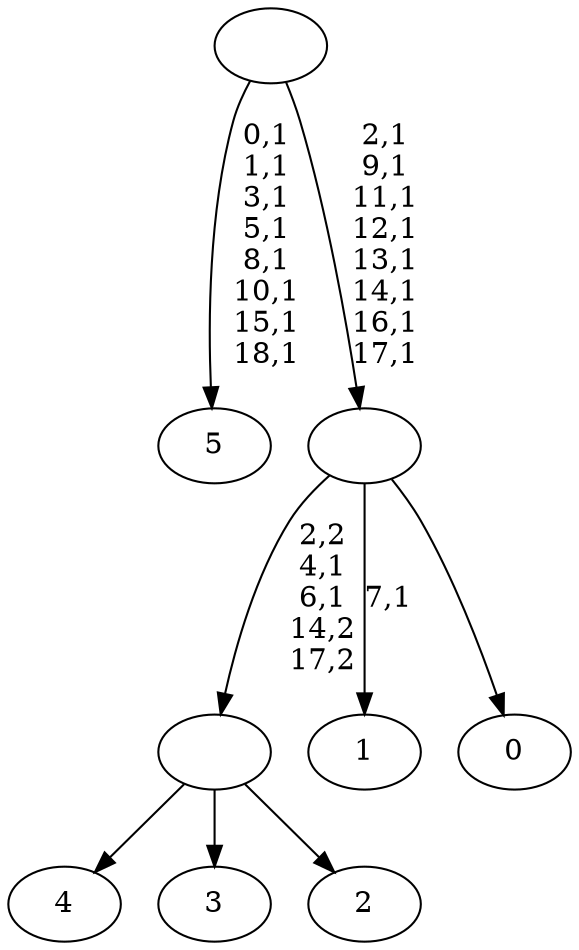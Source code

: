 digraph T {
	25 [label="5"]
	16 [label="4"]
	15 [label="3"]
	14 [label="2"]
	13 [label=""]
	11 [label="1"]
	9 [label="0"]
	8 [label=""]
	0 [label=""]
	13 -> 16 [label=""]
	13 -> 15 [label=""]
	13 -> 14 [label=""]
	8 -> 11 [label="7,1"]
	8 -> 13 [label="2,2\n4,1\n6,1\n14,2\n17,2"]
	8 -> 9 [label=""]
	0 -> 8 [label="2,1\n9,1\n11,1\n12,1\n13,1\n14,1\n16,1\n17,1"]
	0 -> 25 [label="0,1\n1,1\n3,1\n5,1\n8,1\n10,1\n15,1\n18,1"]
}
